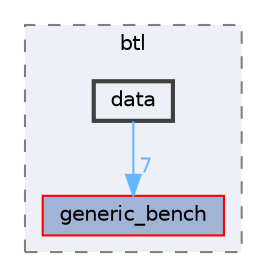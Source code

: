 digraph "external/taskflow/3rd-party/eigen-3.3.7/bench/btl/data"
{
 // LATEX_PDF_SIZE
  bgcolor="transparent";
  edge [fontname=Helvetica,fontsize=10,labelfontname=Helvetica,labelfontsize=10];
  node [fontname=Helvetica,fontsize=10,shape=box,height=0.2,width=0.4];
  compound=true
  subgraph clusterdir_028b176b860c4ef359c36cd852fb7d45 {
    graph [ bgcolor="#edf0f7", pencolor="grey50", label="btl", fontname=Helvetica,fontsize=10 style="filled,dashed", URL="dir_028b176b860c4ef359c36cd852fb7d45.html",tooltip=""]
  dir_67b07a53b6f43e6e09846caa95aa8959 [label="generic_bench", fillcolor="#a2b4d6", color="red", style="filled", URL="dir_67b07a53b6f43e6e09846caa95aa8959.html",tooltip=""];
  dir_9cbd56efbc57c2aa3a62d48b5316054e [label="data", fillcolor="#edf0f7", color="grey25", style="filled,bold", URL="dir_9cbd56efbc57c2aa3a62d48b5316054e.html",tooltip=""];
  }
  dir_9cbd56efbc57c2aa3a62d48b5316054e->dir_67b07a53b6f43e6e09846caa95aa8959 [headlabel="7", labeldistance=1.5 headhref="dir_000182_000347.html" href="dir_000182_000347.html" color="steelblue1" fontcolor="steelblue1"];
}

